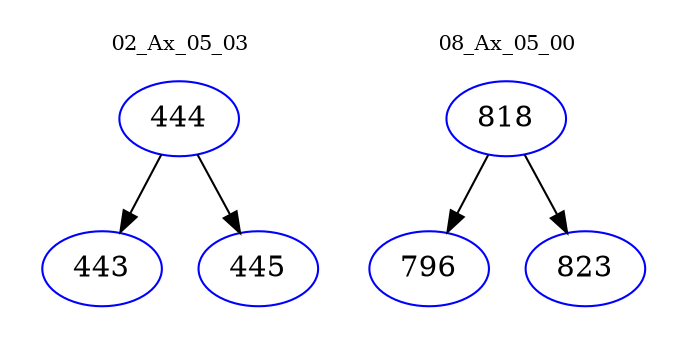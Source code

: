 digraph{
subgraph cluster_0 {
color = white
label = "02_Ax_05_03";
fontsize=10;
T0_444 [label="444", color="blue"]
T0_444 -> T0_443 [color="black"]
T0_443 [label="443", color="blue"]
T0_444 -> T0_445 [color="black"]
T0_445 [label="445", color="blue"]
}
subgraph cluster_1 {
color = white
label = "08_Ax_05_00";
fontsize=10;
T1_818 [label="818", color="blue"]
T1_818 -> T1_796 [color="black"]
T1_796 [label="796", color="blue"]
T1_818 -> T1_823 [color="black"]
T1_823 [label="823", color="blue"]
}
}
